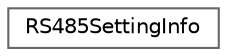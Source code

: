 digraph "Graphical Class Hierarchy"
{
 // LATEX_PDF_SIZE
  bgcolor="transparent";
  edge [fontname=Helvetica,fontsize=10,labelfontname=Helvetica,labelfontsize=10];
  node [fontname=Helvetica,fontsize=10,shape=box,height=0.2,width=0.4];
  rankdir="LR";
  Node0 [id="Node000000",label="RS485SettingInfo",height=0.2,width=0.4,color="grey40", fillcolor="white", style="filled",URL="$struct_r_s485_setting_info.html",tooltip="Structure to hold information about RS485 settings."];
}
